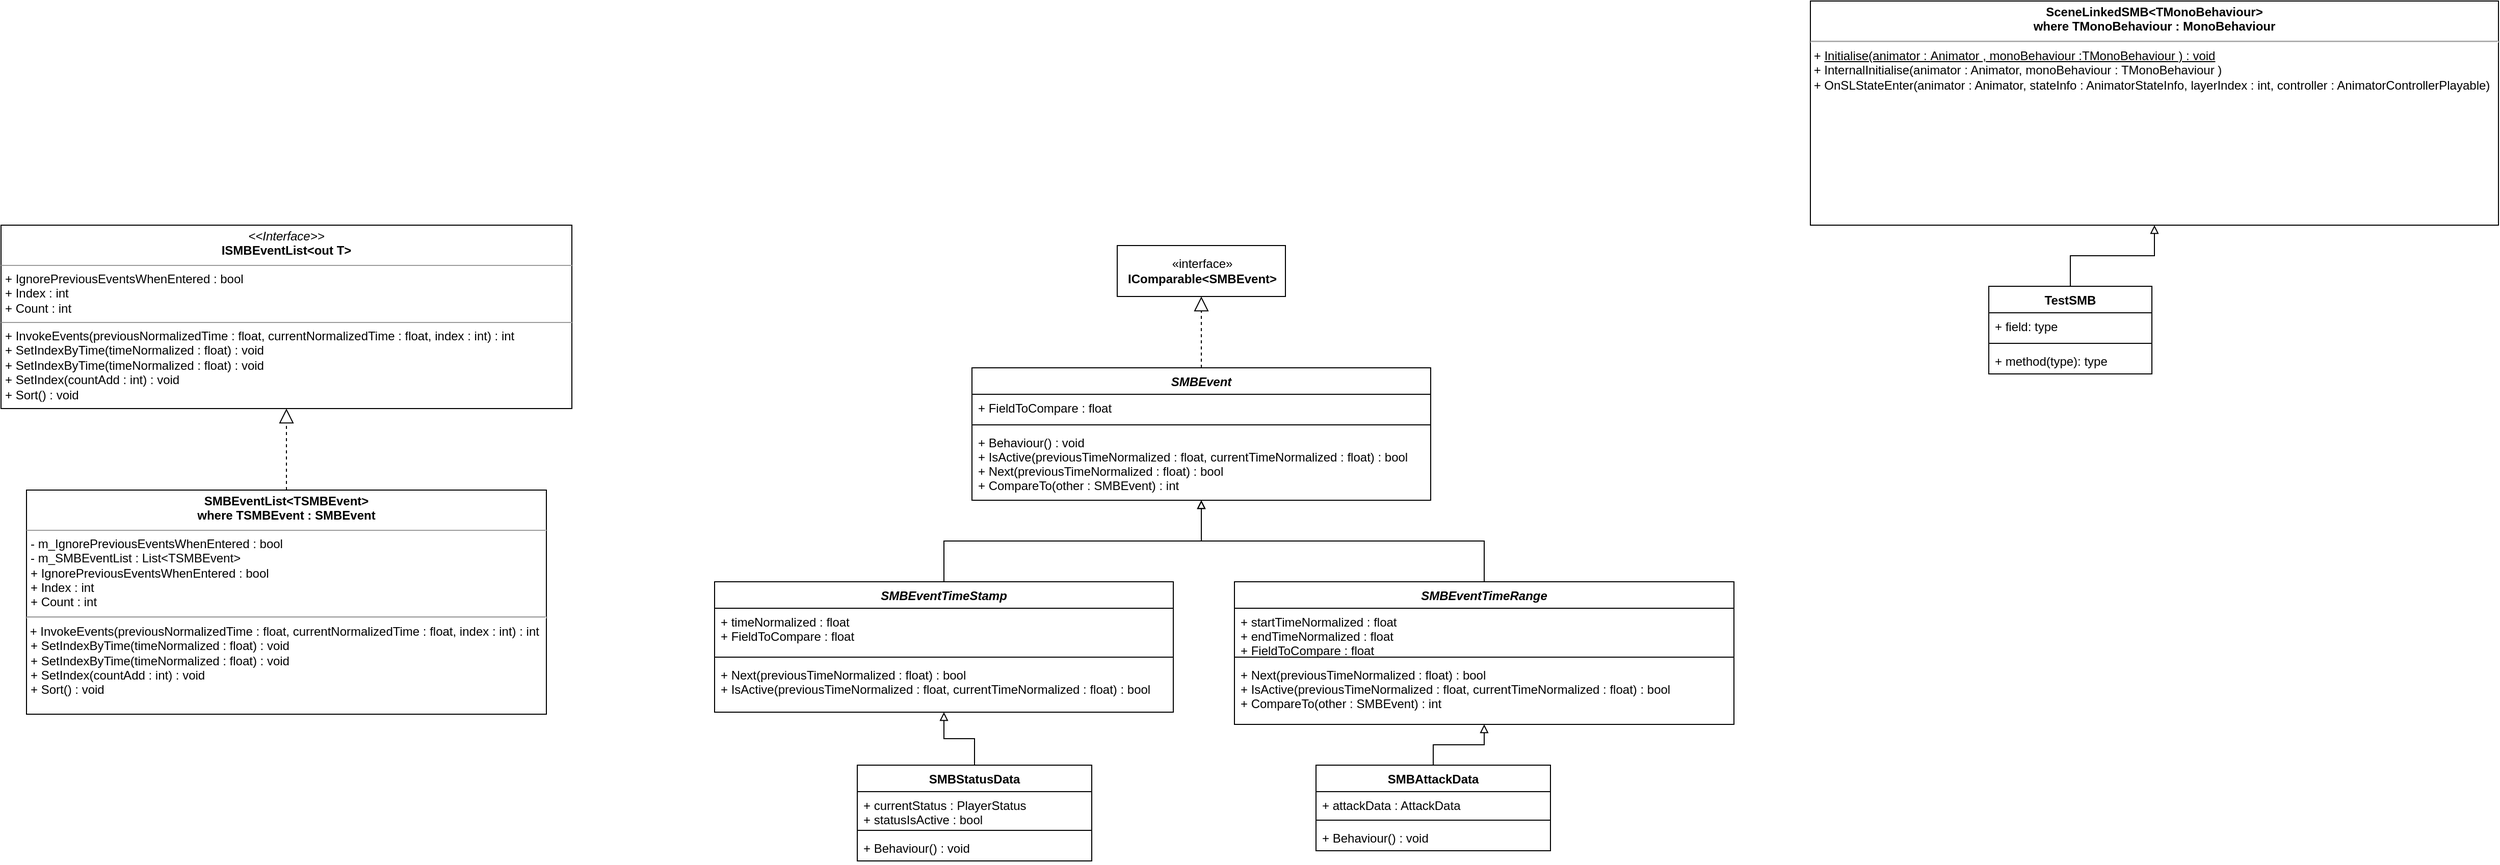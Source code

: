 <mxfile version="15.5.4" type="github">
  <diagram id="UGXwwOR7XBjbqTQQeprM" name="Page-1">
    <mxGraphModel dx="981" dy="1717" grid="1" gridSize="10" guides="1" tooltips="1" connect="1" arrows="1" fold="1" page="1" pageScale="1" pageWidth="827" pageHeight="1169" math="0" shadow="0">
      <root>
        <mxCell id="0" />
        <mxCell id="1" parent="0" />
        <mxCell id="7bM-O9ymrw9waFSdhQPe-2" value="&lt;p style=&quot;margin: 0px ; margin-top: 4px ; text-align: center&quot;&gt;&lt;i&gt;&amp;lt;&amp;lt;Interface&amp;gt;&amp;gt;&lt;/i&gt;&lt;br&gt;&lt;b&gt;ISMBEventList&amp;lt;out T&amp;gt;&lt;/b&gt;&lt;br&gt;&lt;/p&gt;&lt;hr size=&quot;1&quot;&gt;&lt;p style=&quot;margin: 0px ; margin-left: 4px&quot;&gt;+ IgnorePreviousEventsWhenEntered : bool&lt;br&gt;+ Index : int&lt;/p&gt;&lt;p style=&quot;margin: 0px ; margin-left: 4px&quot;&gt;+ Count : int&lt;/p&gt;&lt;hr size=&quot;1&quot;&gt;&lt;p style=&quot;margin: 0px ; margin-left: 4px&quot;&gt;+ InvokeEvents(previousNormalizedTime : float, currentNormalizedTime : float, index : int) : int&lt;br&gt;+ SetIndexByTime(timeNormalized : float&lt;span&gt;) : void&lt;/span&gt;&lt;/p&gt;&lt;p style=&quot;margin: 0px ; margin-left: 4px&quot;&gt;&lt;span&gt;+&amp;nbsp;&lt;/span&gt;&lt;span&gt;SetIndexByTime(timeNormalized : float) : void&lt;/span&gt;&lt;/p&gt;&lt;p style=&quot;margin: 0px ; margin-left: 4px&quot;&gt;&lt;span&gt;+ SetIndex(countAdd : int) : void&lt;/span&gt;&lt;/p&gt;&lt;p style=&quot;margin: 0px 0px 0px 4px&quot;&gt;+ Sort() : void&lt;/p&gt;" style="verticalAlign=top;align=left;overflow=fill;fontSize=12;fontFamily=Helvetica;html=1;fillColor=default;gradientColor=none;direction=west;" vertex="1" parent="1">
          <mxGeometry x="30" y="60" width="560" height="180" as="geometry" />
        </mxCell>
        <mxCell id="7bM-O9ymrw9waFSdhQPe-7" value="&lt;p style=&quot;margin: 0px ; margin-top: 4px ; text-align: center&quot;&gt;&lt;b&gt;SMBEventList&amp;lt;&lt;/b&gt;&lt;b&gt;TSMBEvent&amp;gt;&lt;/b&gt;&lt;/p&gt;&lt;div style=&quot;text-align: center&quot;&gt;&lt;span&gt;&lt;b&gt;where TSMBEvent : SMBEvent&lt;/b&gt;&lt;/span&gt;&lt;/div&gt;&lt;hr size=&quot;1&quot;&gt;&lt;p style=&quot;margin: 0px ; margin-left: 4px&quot;&gt;&lt;/p&gt;&lt;p style=&quot;margin: 0px 0px 0px 4px&quot;&gt;- m_IgnorePreviousEventsWhenEntered : bool&lt;/p&gt;&lt;p style=&quot;margin: 0px 0px 0px 4px&quot;&gt;- m_SMBEventList : List&amp;lt;TSMBEvent&amp;gt;&lt;/p&gt;&lt;p style=&quot;margin: 0px 0px 0px 4px&quot;&gt;+ IgnorePreviousEventsWhenEntered : bool&lt;br&gt;+ Index : int&lt;/p&gt;&lt;p style=&quot;margin: 0px 0px 0px 4px&quot;&gt;+ Count : int&lt;/p&gt;&lt;hr&gt;&lt;span&gt;&amp;nbsp;+ InvokeEvents(previousNormalizedTime : float, currentNormalizedTime : float, index : int) : int&lt;/span&gt;&lt;p style=&quot;margin: 0px 0px 0px 4px&quot;&gt;+ SetIndexByTime(timeNormalized : float) : void&lt;/p&gt;&lt;p style=&quot;margin: 0px 0px 0px 4px&quot;&gt;+&amp;nbsp;SetIndexByTime(timeNormalized : float) : void&lt;/p&gt;&lt;p style=&quot;margin: 0px 0px 0px 4px&quot;&gt;+ SetIndex(countAdd : int) : void&lt;/p&gt;&lt;p style=&quot;margin: 0px 0px 0px 4px&quot;&gt;+ Sort() : void&lt;/p&gt;" style="verticalAlign=top;align=left;overflow=fill;fontSize=12;fontFamily=Helvetica;html=1;fillColor=default;gradientColor=none;" vertex="1" parent="1">
          <mxGeometry x="55" y="320" width="510" height="220" as="geometry" />
        </mxCell>
        <mxCell id="7bM-O9ymrw9waFSdhQPe-10" value="" style="endArrow=block;dashed=1;endFill=0;endSize=12;html=1;rounded=0;entryX=0.5;entryY=0;entryDx=0;entryDy=0;exitX=0.5;exitY=0;exitDx=0;exitDy=0;" edge="1" parent="1" source="7bM-O9ymrw9waFSdhQPe-7" target="7bM-O9ymrw9waFSdhQPe-2">
          <mxGeometry width="160" relative="1" as="geometry">
            <mxPoint x="330" y="350" as="sourcePoint" />
            <mxPoint x="490" y="350" as="targetPoint" />
          </mxGeometry>
        </mxCell>
        <mxCell id="7bM-O9ymrw9waFSdhQPe-11" value="SMBEvent&#xa;" style="swimlane;fontStyle=3;align=center;verticalAlign=top;childLayout=stackLayout;horizontal=1;startSize=26;horizontalStack=0;resizeParent=1;resizeParentMax=0;resizeLast=0;collapsible=1;marginBottom=0;fillColor=default;gradientColor=none;" vertex="1" parent="1">
          <mxGeometry x="982.5" y="200" width="450" height="130" as="geometry" />
        </mxCell>
        <mxCell id="7bM-O9ymrw9waFSdhQPe-12" value="+ FieldToCompare : float" style="text;strokeColor=none;fillColor=none;align=left;verticalAlign=top;spacingLeft=4;spacingRight=4;overflow=hidden;rotatable=0;points=[[0,0.5],[1,0.5]];portConstraint=eastwest;" vertex="1" parent="7bM-O9ymrw9waFSdhQPe-11">
          <mxGeometry y="26" width="450" height="26" as="geometry" />
        </mxCell>
        <mxCell id="7bM-O9ymrw9waFSdhQPe-13" value="" style="line;strokeWidth=1;fillColor=none;align=left;verticalAlign=middle;spacingTop=-1;spacingLeft=3;spacingRight=3;rotatable=0;labelPosition=right;points=[];portConstraint=eastwest;" vertex="1" parent="7bM-O9ymrw9waFSdhQPe-11">
          <mxGeometry y="52" width="450" height="8" as="geometry" />
        </mxCell>
        <object label="+ Behaviour() : void&#xa;+ IsActive(previousTimeNormalized : float, currentTimeNormalized : float) : bool&#xa;+ Next(previousTimeNormalized : float) : bool&#xa;+ CompareTo(other : SMBEvent) : int" id="7bM-O9ymrw9waFSdhQPe-14">
          <mxCell style="text;strokeColor=none;fillColor=none;align=left;verticalAlign=top;spacingLeft=4;spacingRight=4;overflow=hidden;rotatable=0;points=[[0,0.5],[1,0.5]];portConstraint=eastwest;" vertex="1" parent="7bM-O9ymrw9waFSdhQPe-11">
            <mxGeometry y="60" width="450" height="70" as="geometry" />
          </mxCell>
        </object>
        <mxCell id="7bM-O9ymrw9waFSdhQPe-15" value="«interface»&lt;br&gt;&lt;b&gt;IComparable&amp;lt;SMBEvent&amp;gt;&lt;/b&gt;" style="html=1;fillColor=default;gradientColor=none;" vertex="1" parent="1">
          <mxGeometry x="1125" y="80" width="165" height="50" as="geometry" />
        </mxCell>
        <mxCell id="7bM-O9ymrw9waFSdhQPe-17" value="" style="endArrow=block;dashed=1;endFill=0;endSize=12;html=1;rounded=0;exitX=0.5;exitY=0;exitDx=0;exitDy=0;entryX=0.5;entryY=1;entryDx=0;entryDy=0;" edge="1" parent="1" source="7bM-O9ymrw9waFSdhQPe-11" target="7bM-O9ymrw9waFSdhQPe-15">
          <mxGeometry width="160" relative="1" as="geometry">
            <mxPoint x="570" y="490" as="sourcePoint" />
            <mxPoint x="730" y="490" as="targetPoint" />
          </mxGeometry>
        </mxCell>
        <mxCell id="7bM-O9ymrw9waFSdhQPe-31" style="edgeStyle=orthogonalEdgeStyle;rounded=0;orthogonalLoop=1;jettySize=auto;html=1;exitX=0.5;exitY=0;exitDx=0;exitDy=0;endArrow=block;endFill=0;" edge="1" parent="1" source="7bM-O9ymrw9waFSdhQPe-21" target="7bM-O9ymrw9waFSdhQPe-11">
          <mxGeometry relative="1" as="geometry" />
        </mxCell>
        <mxCell id="7bM-O9ymrw9waFSdhQPe-21" value="SMBEventTimeStamp" style="swimlane;fontStyle=3;align=center;verticalAlign=top;childLayout=stackLayout;horizontal=1;startSize=26;horizontalStack=0;resizeParent=1;resizeParentMax=0;resizeLast=0;collapsible=1;marginBottom=0;strokeWidth=1;fillColor=default;gradientColor=none;" vertex="1" parent="1">
          <mxGeometry x="730" y="410" width="450" height="128" as="geometry" />
        </mxCell>
        <mxCell id="7bM-O9ymrw9waFSdhQPe-22" value="+ timeNormalized : float&#xa;+ FieldToCompare : float" style="text;strokeColor=none;fillColor=none;align=left;verticalAlign=top;spacingLeft=4;spacingRight=4;overflow=hidden;rotatable=0;points=[[0,0.5],[1,0.5]];portConstraint=eastwest;strokeWidth=2;" vertex="1" parent="7bM-O9ymrw9waFSdhQPe-21">
          <mxGeometry y="26" width="450" height="44" as="geometry" />
        </mxCell>
        <mxCell id="7bM-O9ymrw9waFSdhQPe-23" value="" style="line;strokeWidth=1;fillColor=none;align=left;verticalAlign=middle;spacingTop=-1;spacingLeft=3;spacingRight=3;rotatable=0;labelPosition=right;points=[];portConstraint=eastwest;" vertex="1" parent="7bM-O9ymrw9waFSdhQPe-21">
          <mxGeometry y="70" width="450" height="8" as="geometry" />
        </mxCell>
        <mxCell id="7bM-O9ymrw9waFSdhQPe-24" value="+ Next(previousTimeNormalized : float) : bool&#xa;+ IsActive(previousTimeNormalized : float, currentTimeNormalized : float) : bool" style="text;strokeColor=none;fillColor=none;align=left;verticalAlign=top;spacingLeft=4;spacingRight=4;overflow=hidden;rotatable=0;points=[[0,0.5],[1,0.5]];portConstraint=eastwest;" vertex="1" parent="7bM-O9ymrw9waFSdhQPe-21">
          <mxGeometry y="78" width="450" height="50" as="geometry" />
        </mxCell>
        <mxCell id="7bM-O9ymrw9waFSdhQPe-32" style="edgeStyle=orthogonalEdgeStyle;rounded=0;orthogonalLoop=1;jettySize=auto;html=1;exitX=0.5;exitY=0;exitDx=0;exitDy=0;endArrow=block;endFill=0;" edge="1" parent="1" source="7bM-O9ymrw9waFSdhQPe-25" target="7bM-O9ymrw9waFSdhQPe-21">
          <mxGeometry relative="1" as="geometry" />
        </mxCell>
        <mxCell id="7bM-O9ymrw9waFSdhQPe-25" value="SMBStatusData" style="swimlane;fontStyle=1;align=center;verticalAlign=top;childLayout=stackLayout;horizontal=1;startSize=26;horizontalStack=0;resizeParent=1;resizeParentMax=0;resizeLast=0;collapsible=1;marginBottom=0;strokeWidth=1;fillColor=default;gradientColor=none;" vertex="1" parent="1">
          <mxGeometry x="870" y="590" width="230" height="94" as="geometry" />
        </mxCell>
        <mxCell id="7bM-O9ymrw9waFSdhQPe-26" value="+ currentStatus : PlayerStatus &#xa;+ statusIsActive : bool&#xa;" style="text;strokeColor=none;fillColor=none;align=left;verticalAlign=top;spacingLeft=4;spacingRight=4;overflow=hidden;rotatable=0;points=[[0,0.5],[1,0.5]];portConstraint=eastwest;" vertex="1" parent="7bM-O9ymrw9waFSdhQPe-25">
          <mxGeometry y="26" width="230" height="34" as="geometry" />
        </mxCell>
        <mxCell id="7bM-O9ymrw9waFSdhQPe-27" value="" style="line;strokeWidth=1;fillColor=none;align=left;verticalAlign=middle;spacingTop=-1;spacingLeft=3;spacingRight=3;rotatable=0;labelPosition=right;points=[];portConstraint=eastwest;" vertex="1" parent="7bM-O9ymrw9waFSdhQPe-25">
          <mxGeometry y="60" width="230" height="8" as="geometry" />
        </mxCell>
        <mxCell id="7bM-O9ymrw9waFSdhQPe-28" value="+ Behaviour() : void" style="text;strokeColor=none;fillColor=none;align=left;verticalAlign=top;spacingLeft=4;spacingRight=4;overflow=hidden;rotatable=0;points=[[0,0.5],[1,0.5]];portConstraint=eastwest;" vertex="1" parent="7bM-O9ymrw9waFSdhQPe-25">
          <mxGeometry y="68" width="230" height="26" as="geometry" />
        </mxCell>
        <mxCell id="7bM-O9ymrw9waFSdhQPe-69" style="edgeStyle=orthogonalEdgeStyle;rounded=0;orthogonalLoop=1;jettySize=auto;html=1;exitX=0.5;exitY=0;exitDx=0;exitDy=0;endArrow=block;endFill=0;" edge="1" parent="1" source="7bM-O9ymrw9waFSdhQPe-33" target="7bM-O9ymrw9waFSdhQPe-11">
          <mxGeometry relative="1" as="geometry" />
        </mxCell>
        <mxCell id="7bM-O9ymrw9waFSdhQPe-33" value="SMBEventTimeRange" style="swimlane;fontStyle=3;align=center;verticalAlign=top;childLayout=stackLayout;horizontal=1;startSize=26;horizontalStack=0;resizeParent=1;resizeParentMax=0;resizeLast=0;collapsible=1;marginBottom=0;strokeWidth=1;fillColor=default;gradientColor=none;" vertex="1" parent="1">
          <mxGeometry x="1240" y="410" width="490" height="140" as="geometry" />
        </mxCell>
        <mxCell id="7bM-O9ymrw9waFSdhQPe-34" value="+ startTimeNormalized : float&#xa;+ endTimeNormalized : float&#xa;+ FieldToCompare : float" style="text;strokeColor=none;fillColor=none;align=left;verticalAlign=top;spacingLeft=4;spacingRight=4;overflow=hidden;rotatable=0;points=[[0,0.5],[1,0.5]];portConstraint=eastwest;" vertex="1" parent="7bM-O9ymrw9waFSdhQPe-33">
          <mxGeometry y="26" width="490" height="44" as="geometry" />
        </mxCell>
        <mxCell id="7bM-O9ymrw9waFSdhQPe-35" value="" style="line;strokeWidth=1;fillColor=none;align=left;verticalAlign=middle;spacingTop=-1;spacingLeft=3;spacingRight=3;rotatable=0;labelPosition=right;points=[];portConstraint=eastwest;" vertex="1" parent="7bM-O9ymrw9waFSdhQPe-33">
          <mxGeometry y="70" width="490" height="8" as="geometry" />
        </mxCell>
        <mxCell id="7bM-O9ymrw9waFSdhQPe-36" value="+ Next(previousTimeNormalized : float) : bool&#xa;+ IsActive(previousTimeNormalized : float, currentTimeNormalized : float) : bool&#xa;+ CompareTo(other : SMBEvent) : int" style="text;strokeColor=none;fillColor=none;align=left;verticalAlign=top;spacingLeft=4;spacingRight=4;overflow=hidden;rotatable=0;points=[[0,0.5],[1,0.5]];portConstraint=eastwest;" vertex="1" parent="7bM-O9ymrw9waFSdhQPe-33">
          <mxGeometry y="78" width="490" height="62" as="geometry" />
        </mxCell>
        <mxCell id="7bM-O9ymrw9waFSdhQPe-42" style="edgeStyle=orthogonalEdgeStyle;rounded=0;orthogonalLoop=1;jettySize=auto;html=1;exitX=0.5;exitY=0;exitDx=0;exitDy=0;endArrow=block;endFill=0;" edge="1" parent="1" source="7bM-O9ymrw9waFSdhQPe-38" target="7bM-O9ymrw9waFSdhQPe-33">
          <mxGeometry relative="1" as="geometry" />
        </mxCell>
        <mxCell id="7bM-O9ymrw9waFSdhQPe-38" value="SMBAttackData" style="swimlane;fontStyle=1;align=center;verticalAlign=top;childLayout=stackLayout;horizontal=1;startSize=26;horizontalStack=0;resizeParent=1;resizeParentMax=0;resizeLast=0;collapsible=1;marginBottom=0;strokeWidth=1;fillColor=default;gradientColor=none;" vertex="1" parent="1">
          <mxGeometry x="1320" y="590" width="230" height="84" as="geometry" />
        </mxCell>
        <mxCell id="7bM-O9ymrw9waFSdhQPe-39" value="+ attackData : AttackData&#xa;" style="text;strokeColor=none;fillColor=none;align=left;verticalAlign=top;spacingLeft=4;spacingRight=4;overflow=hidden;rotatable=0;points=[[0,0.5],[1,0.5]];portConstraint=eastwest;" vertex="1" parent="7bM-O9ymrw9waFSdhQPe-38">
          <mxGeometry y="26" width="230" height="24" as="geometry" />
        </mxCell>
        <mxCell id="7bM-O9ymrw9waFSdhQPe-40" value="" style="line;strokeWidth=1;fillColor=none;align=left;verticalAlign=middle;spacingTop=-1;spacingLeft=3;spacingRight=3;rotatable=0;labelPosition=right;points=[];portConstraint=eastwest;" vertex="1" parent="7bM-O9ymrw9waFSdhQPe-38">
          <mxGeometry y="50" width="230" height="8" as="geometry" />
        </mxCell>
        <mxCell id="7bM-O9ymrw9waFSdhQPe-41" value="+ Behaviour() : void" style="text;strokeColor=none;fillColor=none;align=left;verticalAlign=top;spacingLeft=4;spacingRight=4;overflow=hidden;rotatable=0;points=[[0,0.5],[1,0.5]];portConstraint=eastwest;" vertex="1" parent="7bM-O9ymrw9waFSdhQPe-38">
          <mxGeometry y="58" width="230" height="26" as="geometry" />
        </mxCell>
        <mxCell id="7bM-O9ymrw9waFSdhQPe-84" style="edgeStyle=orthogonalEdgeStyle;rounded=0;orthogonalLoop=1;jettySize=auto;html=1;exitX=0.5;exitY=0;exitDx=0;exitDy=0;endArrow=block;endFill=0;" edge="1" parent="1" source="7bM-O9ymrw9waFSdhQPe-74" target="7bM-O9ymrw9waFSdhQPe-83">
          <mxGeometry relative="1" as="geometry" />
        </mxCell>
        <mxCell id="7bM-O9ymrw9waFSdhQPe-74" value="TestSMB" style="swimlane;fontStyle=1;align=center;verticalAlign=top;childLayout=stackLayout;horizontal=1;startSize=26;horizontalStack=0;resizeParent=1;resizeParentMax=0;resizeLast=0;collapsible=1;marginBottom=0;strokeWidth=1;fillColor=default;gradientColor=none;" vertex="1" parent="1">
          <mxGeometry x="1980" y="120" width="160" height="86" as="geometry" />
        </mxCell>
        <mxCell id="7bM-O9ymrw9waFSdhQPe-75" value="+ field: type" style="text;strokeColor=none;fillColor=none;align=left;verticalAlign=top;spacingLeft=4;spacingRight=4;overflow=hidden;rotatable=0;points=[[0,0.5],[1,0.5]];portConstraint=eastwest;" vertex="1" parent="7bM-O9ymrw9waFSdhQPe-74">
          <mxGeometry y="26" width="160" height="26" as="geometry" />
        </mxCell>
        <mxCell id="7bM-O9ymrw9waFSdhQPe-76" value="" style="line;strokeWidth=1;fillColor=none;align=left;verticalAlign=middle;spacingTop=-1;spacingLeft=3;spacingRight=3;rotatable=0;labelPosition=right;points=[];portConstraint=eastwest;" vertex="1" parent="7bM-O9ymrw9waFSdhQPe-74">
          <mxGeometry y="52" width="160" height="8" as="geometry" />
        </mxCell>
        <mxCell id="7bM-O9ymrw9waFSdhQPe-77" value="+ method(type): type" style="text;strokeColor=none;fillColor=none;align=left;verticalAlign=top;spacingLeft=4;spacingRight=4;overflow=hidden;rotatable=0;points=[[0,0.5],[1,0.5]];portConstraint=eastwest;" vertex="1" parent="7bM-O9ymrw9waFSdhQPe-74">
          <mxGeometry y="60" width="160" height="26" as="geometry" />
        </mxCell>
        <mxCell id="7bM-O9ymrw9waFSdhQPe-83" value="&lt;p style=&quot;margin: 0px ; margin-top: 4px ; text-align: center&quot;&gt;&lt;b&gt;SceneLinkedSMB&lt;/b&gt;&lt;b&gt;&amp;lt;&lt;/b&gt;&lt;span&gt;&lt;b&gt;TMonoBehaviour&amp;gt;&lt;/b&gt;&lt;/span&gt;&lt;/p&gt;&lt;div style=&quot;text-align: center&quot;&gt;&lt;span&gt;&lt;b&gt;where TMonoBehaviour :&amp;nbsp;&lt;/b&gt;&lt;/span&gt;&lt;b&gt;MonoBehaviour&lt;/b&gt;&lt;/div&gt;&lt;hr&gt;&amp;nbsp;+&amp;nbsp;&lt;u&gt;Initialise(animator :&amp;nbsp;&lt;/u&gt;&lt;u&gt;Animator&amp;nbsp;&lt;/u&gt;&lt;u&gt;, monoBehaviour :&lt;/u&gt;&lt;u&gt;TMonoBehaviour&amp;nbsp;) : void&lt;/u&gt;&lt;br&gt;&amp;nbsp;+ InternalInitialise(animator : Animator, monoBehaviour : TMonoBehaviour&amp;nbsp;)&lt;br&gt;&amp;nbsp;+&amp;nbsp;OnSLStateEnter(animator : Animator, stateInfo : AnimatorStateInfo, layerIndex : int, controller : AnimatorControllerPlayable)" style="verticalAlign=top;align=left;overflow=fill;fontSize=12;fontFamily=Helvetica;html=1;fillColor=default;gradientColor=none;" vertex="1" parent="1">
          <mxGeometry x="1805" y="-160" width="675" height="220" as="geometry" />
        </mxCell>
      </root>
    </mxGraphModel>
  </diagram>
</mxfile>
